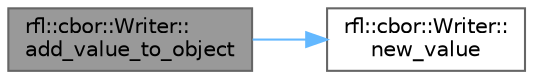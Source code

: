digraph "rfl::cbor::Writer::add_value_to_object"
{
 // LATEX_PDF_SIZE
  bgcolor="transparent";
  edge [fontname=Helvetica,fontsize=10,labelfontname=Helvetica,labelfontsize=10];
  node [fontname=Helvetica,fontsize=10,shape=box,height=0.2,width=0.4];
  rankdir="LR";
  Node1 [id="Node000001",label="rfl::cbor::Writer::\ladd_value_to_object",height=0.2,width=0.4,color="gray40", fillcolor="grey60", style="filled", fontcolor="black",tooltip=" "];
  Node1 -> Node2 [id="edge2_Node000001_Node000002",color="steelblue1",style="solid",tooltip=" "];
  Node2 [id="Node000002",label="rfl::cbor::Writer::\lnew_value",height=0.2,width=0.4,color="grey40", fillcolor="white", style="filled",URL="$classrfl_1_1cbor_1_1_writer.html#ae8842e9b08f255a162be91131ac9996b",tooltip=" "];
}
